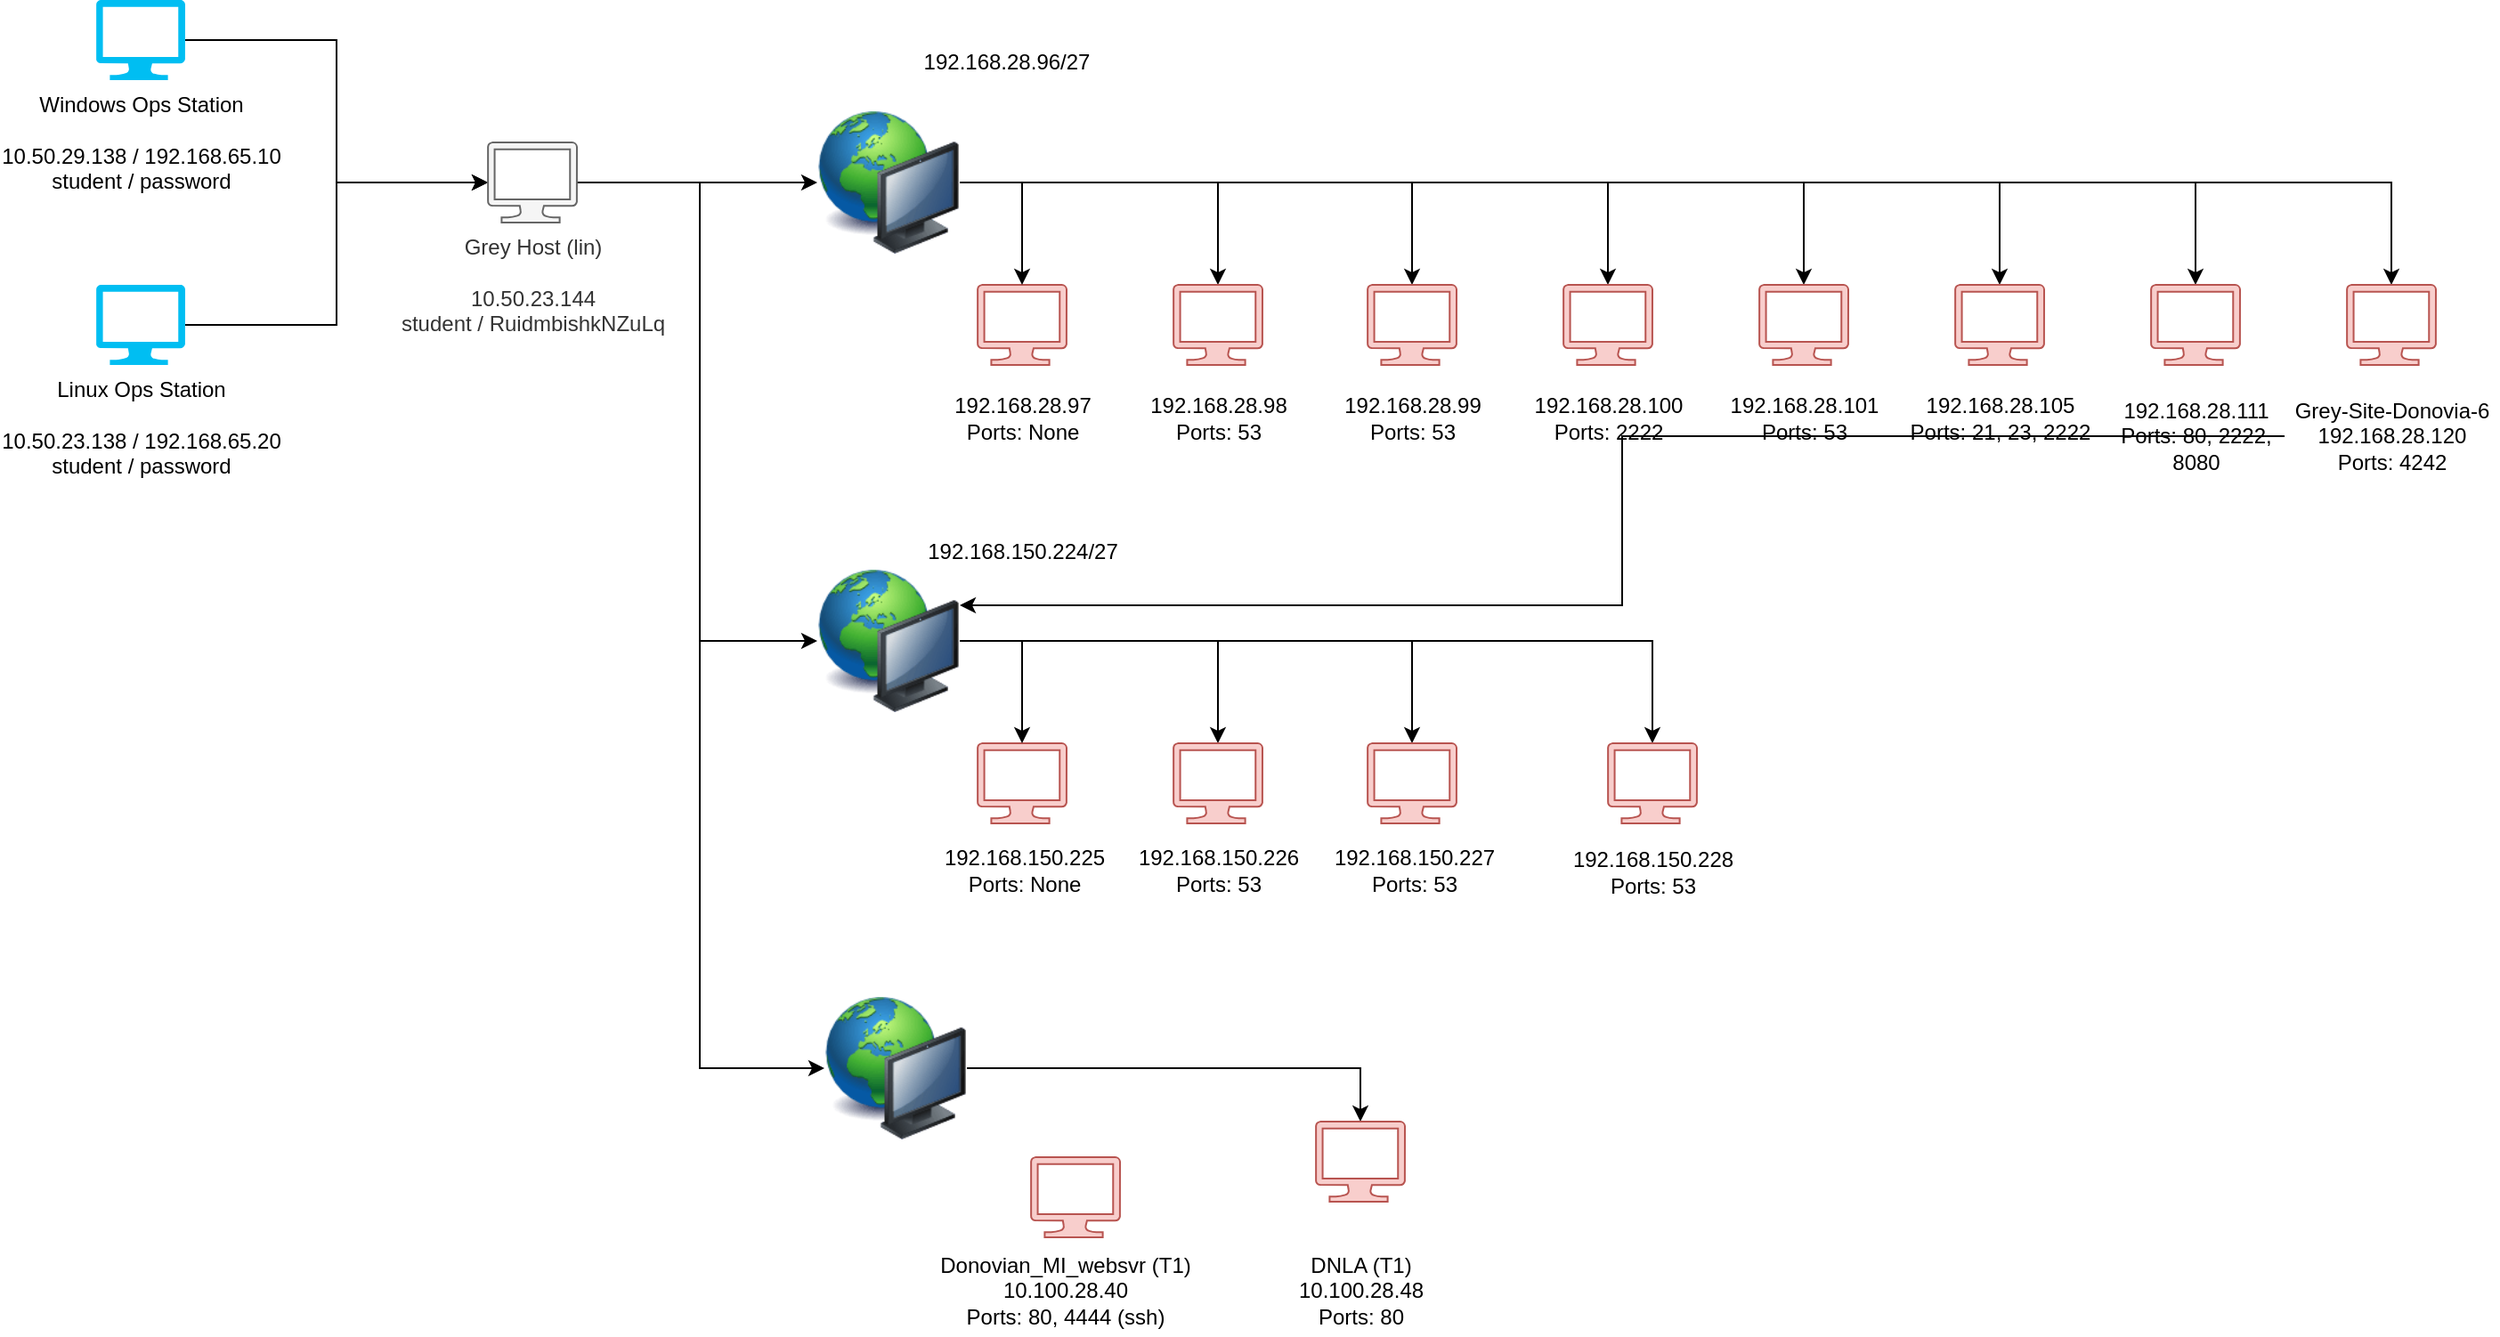 <mxfile version="17.1.1" type="github"><diagram id="FVTB6eCvjAsudvaujAqm" name="Page-1"><mxGraphModel dx="898" dy="481" grid="1" gridSize="10" guides="1" tooltips="1" connect="1" arrows="1" fold="1" page="1" pageScale="1" pageWidth="1100" pageHeight="850" math="0" shadow="0"><root><mxCell id="0"/><mxCell id="1" parent="0"/><mxCell id="izwD1ermn6o2qZZVHTIV-5" style="edgeStyle=orthogonalEdgeStyle;rounded=0;orthogonalLoop=1;jettySize=auto;html=1;entryX=0;entryY=0.5;entryDx=0;entryDy=0;entryPerimeter=0;" parent="1" source="izwD1ermn6o2qZZVHTIV-1" target="izwD1ermn6o2qZZVHTIV-3" edge="1"><mxGeometry relative="1" as="geometry"/></mxCell><mxCell id="izwD1ermn6o2qZZVHTIV-1" value="Linux Ops Station&lt;br&gt;&lt;br&gt;10.50.23.138 / 192.168.65.20&lt;br&gt;student / password" style="verticalLabelPosition=bottom;html=1;verticalAlign=top;align=center;strokeColor=none;fillColor=#00BEF2;shape=mxgraph.azure.computer;pointerEvents=1;" parent="1" vertex="1"><mxGeometry x="61" y="200" width="50" height="45" as="geometry"/></mxCell><mxCell id="izwD1ermn6o2qZZVHTIV-4" style="edgeStyle=orthogonalEdgeStyle;rounded=0;orthogonalLoop=1;jettySize=auto;html=1;entryX=0;entryY=0.5;entryDx=0;entryDy=0;entryPerimeter=0;" parent="1" source="izwD1ermn6o2qZZVHTIV-2" target="izwD1ermn6o2qZZVHTIV-3" edge="1"><mxGeometry relative="1" as="geometry"/></mxCell><mxCell id="izwD1ermn6o2qZZVHTIV-2" value="Windows Ops Station&lt;br&gt;&lt;br&gt;10.50.29.138 / 192.168.65.10&lt;br&gt;student / password" style="verticalLabelPosition=bottom;html=1;verticalAlign=top;align=center;strokeColor=none;fillColor=#00BEF2;shape=mxgraph.azure.computer;pointerEvents=1;" parent="1" vertex="1"><mxGeometry x="61" y="40" width="50" height="45" as="geometry"/></mxCell><mxCell id="izwD1ermn6o2qZZVHTIV-11" style="edgeStyle=orthogonalEdgeStyle;rounded=0;orthogonalLoop=1;jettySize=auto;html=1;entryX=0;entryY=0.5;entryDx=0;entryDy=0;" parent="1" source="izwD1ermn6o2qZZVHTIV-3" target="izwD1ermn6o2qZZVHTIV-7" edge="1"><mxGeometry relative="1" as="geometry"/></mxCell><mxCell id="izwD1ermn6o2qZZVHTIV-21" style="edgeStyle=orthogonalEdgeStyle;rounded=0;orthogonalLoop=1;jettySize=auto;html=1;entryX=0;entryY=0.5;entryDx=0;entryDy=0;" parent="1" source="izwD1ermn6o2qZZVHTIV-3" target="izwD1ermn6o2qZZVHTIV-17" edge="1"><mxGeometry relative="1" as="geometry"><Array as="points"><mxPoint x="400" y="143"/><mxPoint x="400" y="400"/></Array></mxGeometry></mxCell><mxCell id="a8j4Nl5_mCWLMUD-GGag-40" style="edgeStyle=orthogonalEdgeStyle;rounded=0;orthogonalLoop=1;jettySize=auto;html=1;exitX=1;exitY=0.5;exitDx=0;exitDy=0;exitPerimeter=0;entryX=0;entryY=0.5;entryDx=0;entryDy=0;" parent="1" source="izwD1ermn6o2qZZVHTIV-3" target="a8j4Nl5_mCWLMUD-GGag-39" edge="1"><mxGeometry relative="1" as="geometry"><Array as="points"><mxPoint x="400" y="143"/><mxPoint x="400" y="640"/></Array></mxGeometry></mxCell><mxCell id="izwD1ermn6o2qZZVHTIV-3" value="Grey Host (lin)&lt;br&gt;&lt;br&gt;10.50.23.144&lt;br&gt;student / RuidmbishkNZuLq" style="verticalLabelPosition=bottom;html=1;verticalAlign=top;align=center;strokeColor=#666666;fillColor=#f5f5f5;shape=mxgraph.azure.computer;pointerEvents=1;fontColor=#333333;" parent="1" vertex="1"><mxGeometry x="281" y="120" width="50" height="45" as="geometry"/></mxCell><mxCell id="izwD1ermn6o2qZZVHTIV-6" value="" style="verticalLabelPosition=bottom;html=1;verticalAlign=top;align=center;strokeColor=#b85450;fillColor=#f8cecc;shape=mxgraph.azure.computer;pointerEvents=1;" parent="1" vertex="1"><mxGeometry x="556" y="200" width="50" height="45" as="geometry"/></mxCell><mxCell id="izwD1ermn6o2qZZVHTIV-22" style="edgeStyle=orthogonalEdgeStyle;rounded=0;orthogonalLoop=1;jettySize=auto;html=1;entryX=0.5;entryY=0;entryDx=0;entryDy=0;entryPerimeter=0;" parent="1" source="izwD1ermn6o2qZZVHTIV-7" target="izwD1ermn6o2qZZVHTIV-6" edge="1"><mxGeometry relative="1" as="geometry"/></mxCell><mxCell id="izwD1ermn6o2qZZVHTIV-23" style="edgeStyle=orthogonalEdgeStyle;rounded=0;orthogonalLoop=1;jettySize=auto;html=1;" parent="1" source="izwD1ermn6o2qZZVHTIV-7" target="izwD1ermn6o2qZZVHTIV-10" edge="1"><mxGeometry relative="1" as="geometry"/></mxCell><mxCell id="izwD1ermn6o2qZZVHTIV-24" style="edgeStyle=orthogonalEdgeStyle;rounded=0;orthogonalLoop=1;jettySize=auto;html=1;" parent="1" source="izwD1ermn6o2qZZVHTIV-7" target="izwD1ermn6o2qZZVHTIV-9" edge="1"><mxGeometry relative="1" as="geometry"/></mxCell><mxCell id="izwD1ermn6o2qZZVHTIV-25" style="edgeStyle=orthogonalEdgeStyle;rounded=0;orthogonalLoop=1;jettySize=auto;html=1;" parent="1" source="izwD1ermn6o2qZZVHTIV-7" target="izwD1ermn6o2qZZVHTIV-8" edge="1"><mxGeometry relative="1" as="geometry"/></mxCell><mxCell id="a8j4Nl5_mCWLMUD-GGag-21" style="edgeStyle=orthogonalEdgeStyle;rounded=0;orthogonalLoop=1;jettySize=auto;html=1;exitX=1;exitY=0.5;exitDx=0;exitDy=0;entryX=0.5;entryY=0;entryDx=0;entryDy=0;entryPerimeter=0;" parent="1" source="izwD1ermn6o2qZZVHTIV-7" target="a8j4Nl5_mCWLMUD-GGag-15" edge="1"><mxGeometry relative="1" as="geometry"/></mxCell><mxCell id="a8j4Nl5_mCWLMUD-GGag-22" style="edgeStyle=orthogonalEdgeStyle;rounded=0;orthogonalLoop=1;jettySize=auto;html=1;exitX=1;exitY=0.5;exitDx=0;exitDy=0;entryX=0.5;entryY=0;entryDx=0;entryDy=0;entryPerimeter=0;" parent="1" source="izwD1ermn6o2qZZVHTIV-7" target="a8j4Nl5_mCWLMUD-GGag-17" edge="1"><mxGeometry relative="1" as="geometry"/></mxCell><mxCell id="a8j4Nl5_mCWLMUD-GGag-32" style="edgeStyle=orthogonalEdgeStyle;rounded=0;orthogonalLoop=1;jettySize=auto;html=1;exitX=1;exitY=0.5;exitDx=0;exitDy=0;entryX=0.5;entryY=0;entryDx=0;entryDy=0;entryPerimeter=0;" parent="1" source="izwD1ermn6o2qZZVHTIV-7" target="a8j4Nl5_mCWLMUD-GGag-27" edge="1"><mxGeometry relative="1" as="geometry"/></mxCell><mxCell id="a8j4Nl5_mCWLMUD-GGag-33" style="edgeStyle=orthogonalEdgeStyle;rounded=0;orthogonalLoop=1;jettySize=auto;html=1;exitX=1;exitY=0.5;exitDx=0;exitDy=0;entryX=0.5;entryY=0;entryDx=0;entryDy=0;entryPerimeter=0;" parent="1" source="izwD1ermn6o2qZZVHTIV-7" target="a8j4Nl5_mCWLMUD-GGag-29" edge="1"><mxGeometry relative="1" as="geometry"/></mxCell><mxCell id="izwD1ermn6o2qZZVHTIV-7" value="" style="image;html=1;image=img/lib/clip_art/computers/Network_128x128.png;fillColor=#f8cecc;strokeColor=#b85450;" parent="1" vertex="1"><mxGeometry x="466" y="102.5" width="80" height="80" as="geometry"/></mxCell><mxCell id="izwD1ermn6o2qZZVHTIV-8" value="" style="verticalLabelPosition=bottom;html=1;verticalAlign=top;align=center;strokeColor=#b85450;fillColor=#f8cecc;shape=mxgraph.azure.computer;pointerEvents=1;" parent="1" vertex="1"><mxGeometry x="885" y="200" width="50" height="45" as="geometry"/></mxCell><mxCell id="izwD1ermn6o2qZZVHTIV-9" value="" style="verticalLabelPosition=bottom;html=1;verticalAlign=top;align=center;strokeColor=#b85450;fillColor=#f8cecc;shape=mxgraph.azure.computer;pointerEvents=1;" parent="1" vertex="1"><mxGeometry x="775" y="200" width="50" height="45" as="geometry"/></mxCell><mxCell id="izwD1ermn6o2qZZVHTIV-10" value="" style="verticalLabelPosition=bottom;html=1;verticalAlign=top;align=center;strokeColor=#b85450;fillColor=#f8cecc;shape=mxgraph.azure.computer;pointerEvents=1;" parent="1" vertex="1"><mxGeometry x="666" y="200" width="50" height="45" as="geometry"/></mxCell><mxCell id="izwD1ermn6o2qZZVHTIV-16" value="" style="verticalLabelPosition=bottom;html=1;verticalAlign=top;align=center;strokeColor=#b85450;fillColor=#f8cecc;shape=mxgraph.azure.computer;pointerEvents=1;" parent="1" vertex="1"><mxGeometry x="556" y="457.5" width="50" height="45" as="geometry"/></mxCell><mxCell id="izwD1ermn6o2qZZVHTIV-26" style="edgeStyle=orthogonalEdgeStyle;rounded=0;orthogonalLoop=1;jettySize=auto;html=1;" parent="1" source="izwD1ermn6o2qZZVHTIV-17" target="izwD1ermn6o2qZZVHTIV-16" edge="1"><mxGeometry relative="1" as="geometry"/></mxCell><mxCell id="izwD1ermn6o2qZZVHTIV-27" style="edgeStyle=orthogonalEdgeStyle;rounded=0;orthogonalLoop=1;jettySize=auto;html=1;" parent="1" source="izwD1ermn6o2qZZVHTIV-17" target="izwD1ermn6o2qZZVHTIV-20" edge="1"><mxGeometry relative="1" as="geometry"/></mxCell><mxCell id="izwD1ermn6o2qZZVHTIV-29" style="edgeStyle=orthogonalEdgeStyle;rounded=0;orthogonalLoop=1;jettySize=auto;html=1;entryX=0.5;entryY=0;entryDx=0;entryDy=0;entryPerimeter=0;" parent="1" source="izwD1ermn6o2qZZVHTIV-17" target="izwD1ermn6o2qZZVHTIV-19" edge="1"><mxGeometry relative="1" as="geometry"/></mxCell><mxCell id="izwD1ermn6o2qZZVHTIV-30" style="edgeStyle=orthogonalEdgeStyle;rounded=0;orthogonalLoop=1;jettySize=auto;html=1;entryX=0.5;entryY=0;entryDx=0;entryDy=0;entryPerimeter=0;" parent="1" source="izwD1ermn6o2qZZVHTIV-17" target="izwD1ermn6o2qZZVHTIV-18" edge="1"><mxGeometry relative="1" as="geometry"/></mxCell><mxCell id="izwD1ermn6o2qZZVHTIV-17" value="" style="image;html=1;image=img/lib/clip_art/computers/Network_128x128.png;fillColor=#f8cecc;strokeColor=#b85450;" parent="1" vertex="1"><mxGeometry x="466" y="360" width="80" height="80" as="geometry"/></mxCell><mxCell id="izwD1ermn6o2qZZVHTIV-18" value="" style="verticalLabelPosition=bottom;html=1;verticalAlign=top;align=center;strokeColor=#b85450;fillColor=#f8cecc;shape=mxgraph.azure.computer;pointerEvents=1;" parent="1" vertex="1"><mxGeometry x="910" y="457.5" width="50" height="45" as="geometry"/></mxCell><mxCell id="izwD1ermn6o2qZZVHTIV-19" value="" style="verticalLabelPosition=bottom;html=1;verticalAlign=top;align=center;strokeColor=#b85450;fillColor=#f8cecc;shape=mxgraph.azure.computer;pointerEvents=1;" parent="1" vertex="1"><mxGeometry x="775" y="457.5" width="50" height="45" as="geometry"/></mxCell><mxCell id="izwD1ermn6o2qZZVHTIV-20" value="" style="verticalLabelPosition=bottom;html=1;verticalAlign=top;align=center;strokeColor=#b85450;fillColor=#f8cecc;shape=mxgraph.azure.computer;pointerEvents=1;" parent="1" vertex="1"><mxGeometry x="666" y="457.5" width="50" height="45" as="geometry"/></mxCell><mxCell id="a8j4Nl5_mCWLMUD-GGag-2" value="192.168.28.100&lt;br&gt;Ports: 2222" style="text;html=1;align=center;verticalAlign=middle;resizable=0;points=[];autosize=1;strokeColor=none;fillColor=none;" parent="1" vertex="1"><mxGeometry x="860" y="260" width="100" height="30" as="geometry"/></mxCell><mxCell id="a8j4Nl5_mCWLMUD-GGag-3" value="192.168.28.96/27" style="text;html=1;align=center;verticalAlign=middle;resizable=0;points=[];autosize=1;strokeColor=none;fillColor=none;" parent="1" vertex="1"><mxGeometry x="517" y="65" width="110" height="20" as="geometry"/></mxCell><mxCell id="a8j4Nl5_mCWLMUD-GGag-4" value="192.168.28.97&lt;br&gt;Ports: None" style="text;html=1;align=center;verticalAlign=middle;resizable=0;points=[];autosize=1;strokeColor=none;fillColor=none;" parent="1" vertex="1"><mxGeometry x="536" y="260" width="90" height="30" as="geometry"/></mxCell><mxCell id="a8j4Nl5_mCWLMUD-GGag-5" value="192.168.28.98&lt;br&gt;Ports: 53" style="text;html=1;align=center;verticalAlign=middle;resizable=0;points=[];autosize=1;strokeColor=none;fillColor=none;" parent="1" vertex="1"><mxGeometry x="646" y="260" width="90" height="30" as="geometry"/></mxCell><mxCell id="a8j4Nl5_mCWLMUD-GGag-7" value="192.168.28.99&lt;br&gt;Ports: 53" style="text;html=1;align=center;verticalAlign=middle;resizable=0;points=[];autosize=1;strokeColor=none;fillColor=none;" parent="1" vertex="1"><mxGeometry x="755" y="260" width="90" height="30" as="geometry"/></mxCell><mxCell id="a8j4Nl5_mCWLMUD-GGag-8" value="192.168.28.105&lt;br&gt;Ports: 21, 23, 2222" style="text;html=1;align=center;verticalAlign=middle;resizable=0;points=[];autosize=1;strokeColor=none;fillColor=none;" parent="1" vertex="1"><mxGeometry x="1070" y="260" width="120" height="30" as="geometry"/></mxCell><mxCell id="a8j4Nl5_mCWLMUD-GGag-15" value="" style="verticalLabelPosition=bottom;html=1;verticalAlign=top;align=center;strokeColor=#b85450;fillColor=#f8cecc;shape=mxgraph.azure.computer;pointerEvents=1;" parent="1" vertex="1"><mxGeometry x="995" y="200" width="50" height="45" as="geometry"/></mxCell><mxCell id="a8j4Nl5_mCWLMUD-GGag-16" value="192.168.28.101&lt;br&gt;Ports: 53" style="text;html=1;align=center;verticalAlign=middle;resizable=0;points=[];autosize=1;strokeColor=none;fillColor=none;" parent="1" vertex="1"><mxGeometry x="970" y="260" width="100" height="30" as="geometry"/></mxCell><mxCell id="a8j4Nl5_mCWLMUD-GGag-17" value="" style="verticalLabelPosition=bottom;html=1;verticalAlign=top;align=center;strokeColor=#b85450;fillColor=#f8cecc;shape=mxgraph.azure.computer;pointerEvents=1;" parent="1" vertex="1"><mxGeometry x="1105" y="200" width="50" height="45" as="geometry"/></mxCell><mxCell id="a8j4Nl5_mCWLMUD-GGag-27" value="" style="verticalLabelPosition=bottom;html=1;verticalAlign=top;align=center;strokeColor=#b85450;fillColor=#f8cecc;shape=mxgraph.azure.computer;pointerEvents=1;" parent="1" vertex="1"><mxGeometry x="1215" y="200" width="50" height="45" as="geometry"/></mxCell><mxCell id="a8j4Nl5_mCWLMUD-GGag-28" value="192.168.28.111&lt;br&gt;Ports: 80, 2222,&lt;br&gt;8080" style="text;html=1;align=center;verticalAlign=middle;resizable=0;points=[];autosize=1;strokeColor=none;fillColor=none;" parent="1" vertex="1"><mxGeometry x="1190" y="260" width="100" height="50" as="geometry"/></mxCell><mxCell id="a8j4Nl5_mCWLMUD-GGag-29" value="" style="verticalLabelPosition=bottom;html=1;verticalAlign=top;align=center;strokeColor=#b85450;fillColor=#f8cecc;shape=mxgraph.azure.computer;pointerEvents=1;" parent="1" vertex="1"><mxGeometry x="1325" y="200" width="50" height="45" as="geometry"/></mxCell><mxCell id="ySREoJm3VlOMnoSdCdHq-1" style="edgeStyle=orthogonalEdgeStyle;rounded=0;orthogonalLoop=1;jettySize=auto;html=1;entryX=1;entryY=0.25;entryDx=0;entryDy=0;" parent="1" source="a8j4Nl5_mCWLMUD-GGag-30" target="izwD1ermn6o2qZZVHTIV-17" edge="1"><mxGeometry relative="1" as="geometry"/></mxCell><mxCell id="a8j4Nl5_mCWLMUD-GGag-30" value="Grey-Site-Donovia-6&lt;br&gt;192.168.28.120&lt;br&gt;Ports: 4242" style="text;html=1;align=center;verticalAlign=middle;resizable=0;points=[];autosize=1;strokeColor=none;fillColor=none;" parent="1" vertex="1"><mxGeometry x="1290" y="260" width="120" height="50" as="geometry"/></mxCell><mxCell id="a8j4Nl5_mCWLMUD-GGag-34" value="192.168.150.225&lt;br&gt;Ports: None" style="text;html=1;align=center;verticalAlign=middle;resizable=0;points=[];autosize=1;strokeColor=none;fillColor=none;" parent="1" vertex="1"><mxGeometry x="527" y="514" width="110" height="30" as="geometry"/></mxCell><mxCell id="a8j4Nl5_mCWLMUD-GGag-35" value="192.168.150.226&lt;br&gt;Ports: 53" style="text;html=1;align=center;verticalAlign=middle;resizable=0;points=[];autosize=1;strokeColor=none;fillColor=none;" parent="1" vertex="1"><mxGeometry x="636" y="514" width="110" height="30" as="geometry"/></mxCell><mxCell id="a8j4Nl5_mCWLMUD-GGag-36" value="192.168.150.227&lt;br&gt;Ports: 53" style="text;html=1;align=center;verticalAlign=middle;resizable=0;points=[];autosize=1;strokeColor=none;fillColor=none;" parent="1" vertex="1"><mxGeometry x="746" y="514" width="110" height="30" as="geometry"/></mxCell><mxCell id="a8j4Nl5_mCWLMUD-GGag-37" value="192.168.150.228&lt;br&gt;Ports: 53" style="text;html=1;align=center;verticalAlign=middle;resizable=0;points=[];autosize=1;strokeColor=none;fillColor=none;" parent="1" vertex="1"><mxGeometry x="880" y="515" width="110" height="30" as="geometry"/></mxCell><mxCell id="a8j4Nl5_mCWLMUD-GGag-38" value="192.168.150.224/27" style="text;html=1;align=center;verticalAlign=middle;resizable=0;points=[];autosize=1;strokeColor=none;fillColor=none;" parent="1" vertex="1"><mxGeometry x="521" y="340" width="120" height="20" as="geometry"/></mxCell><mxCell id="a8j4Nl5_mCWLMUD-GGag-42" style="edgeStyle=orthogonalEdgeStyle;rounded=0;orthogonalLoop=1;jettySize=auto;html=1;exitX=1;exitY=0.5;exitDx=0;exitDy=0;entryX=0.5;entryY=0;entryDx=0;entryDy=0;entryPerimeter=0;" parent="1" source="a8j4Nl5_mCWLMUD-GGag-39" target="a8j4Nl5_mCWLMUD-GGag-41" edge="1"><mxGeometry relative="1" as="geometry"/></mxCell><mxCell id="a8j4Nl5_mCWLMUD-GGag-39" value="" style="image;html=1;image=img/lib/clip_art/computers/Network_128x128.png;fillColor=#f8cecc;strokeColor=#b85450;" parent="1" vertex="1"><mxGeometry x="470" y="600" width="80" height="80" as="geometry"/></mxCell><mxCell id="a8j4Nl5_mCWLMUD-GGag-41" value="" style="verticalLabelPosition=bottom;html=1;verticalAlign=top;align=center;strokeColor=#b85450;fillColor=#f8cecc;shape=mxgraph.azure.computer;pointerEvents=1;" parent="1" vertex="1"><mxGeometry x="746" y="670" width="50" height="45" as="geometry"/></mxCell><mxCell id="a8j4Nl5_mCWLMUD-GGag-43" value="&lt;div&gt;Donovian_MI_websvr (T1)&lt;/div&gt;10.100.28.40&lt;br&gt;Ports: 80, 4444 (ssh)" style="text;html=1;align=center;verticalAlign=middle;resizable=0;points=[];autosize=1;strokeColor=none;fillColor=none;" parent="1" vertex="1"><mxGeometry x="525" y="740" width="160" height="50" as="geometry"/></mxCell><mxCell id="a8j4Nl5_mCWLMUD-GGag-44" value="" style="verticalLabelPosition=bottom;html=1;verticalAlign=top;align=center;strokeColor=#b85450;fillColor=#f8cecc;shape=mxgraph.azure.computer;pointerEvents=1;" parent="1" vertex="1"><mxGeometry x="586" y="690" width="50" height="45" as="geometry"/></mxCell><mxCell id="a8j4Nl5_mCWLMUD-GGag-45" value="&lt;div&gt;DNLA (T1)&lt;/div&gt;10.100.28.48&lt;br&gt;Ports: 80" style="text;html=1;align=center;verticalAlign=middle;resizable=0;points=[];autosize=1;strokeColor=none;fillColor=none;" parent="1" vertex="1"><mxGeometry x="726" y="740" width="90" height="50" as="geometry"/></mxCell></root></mxGraphModel></diagram></mxfile>
